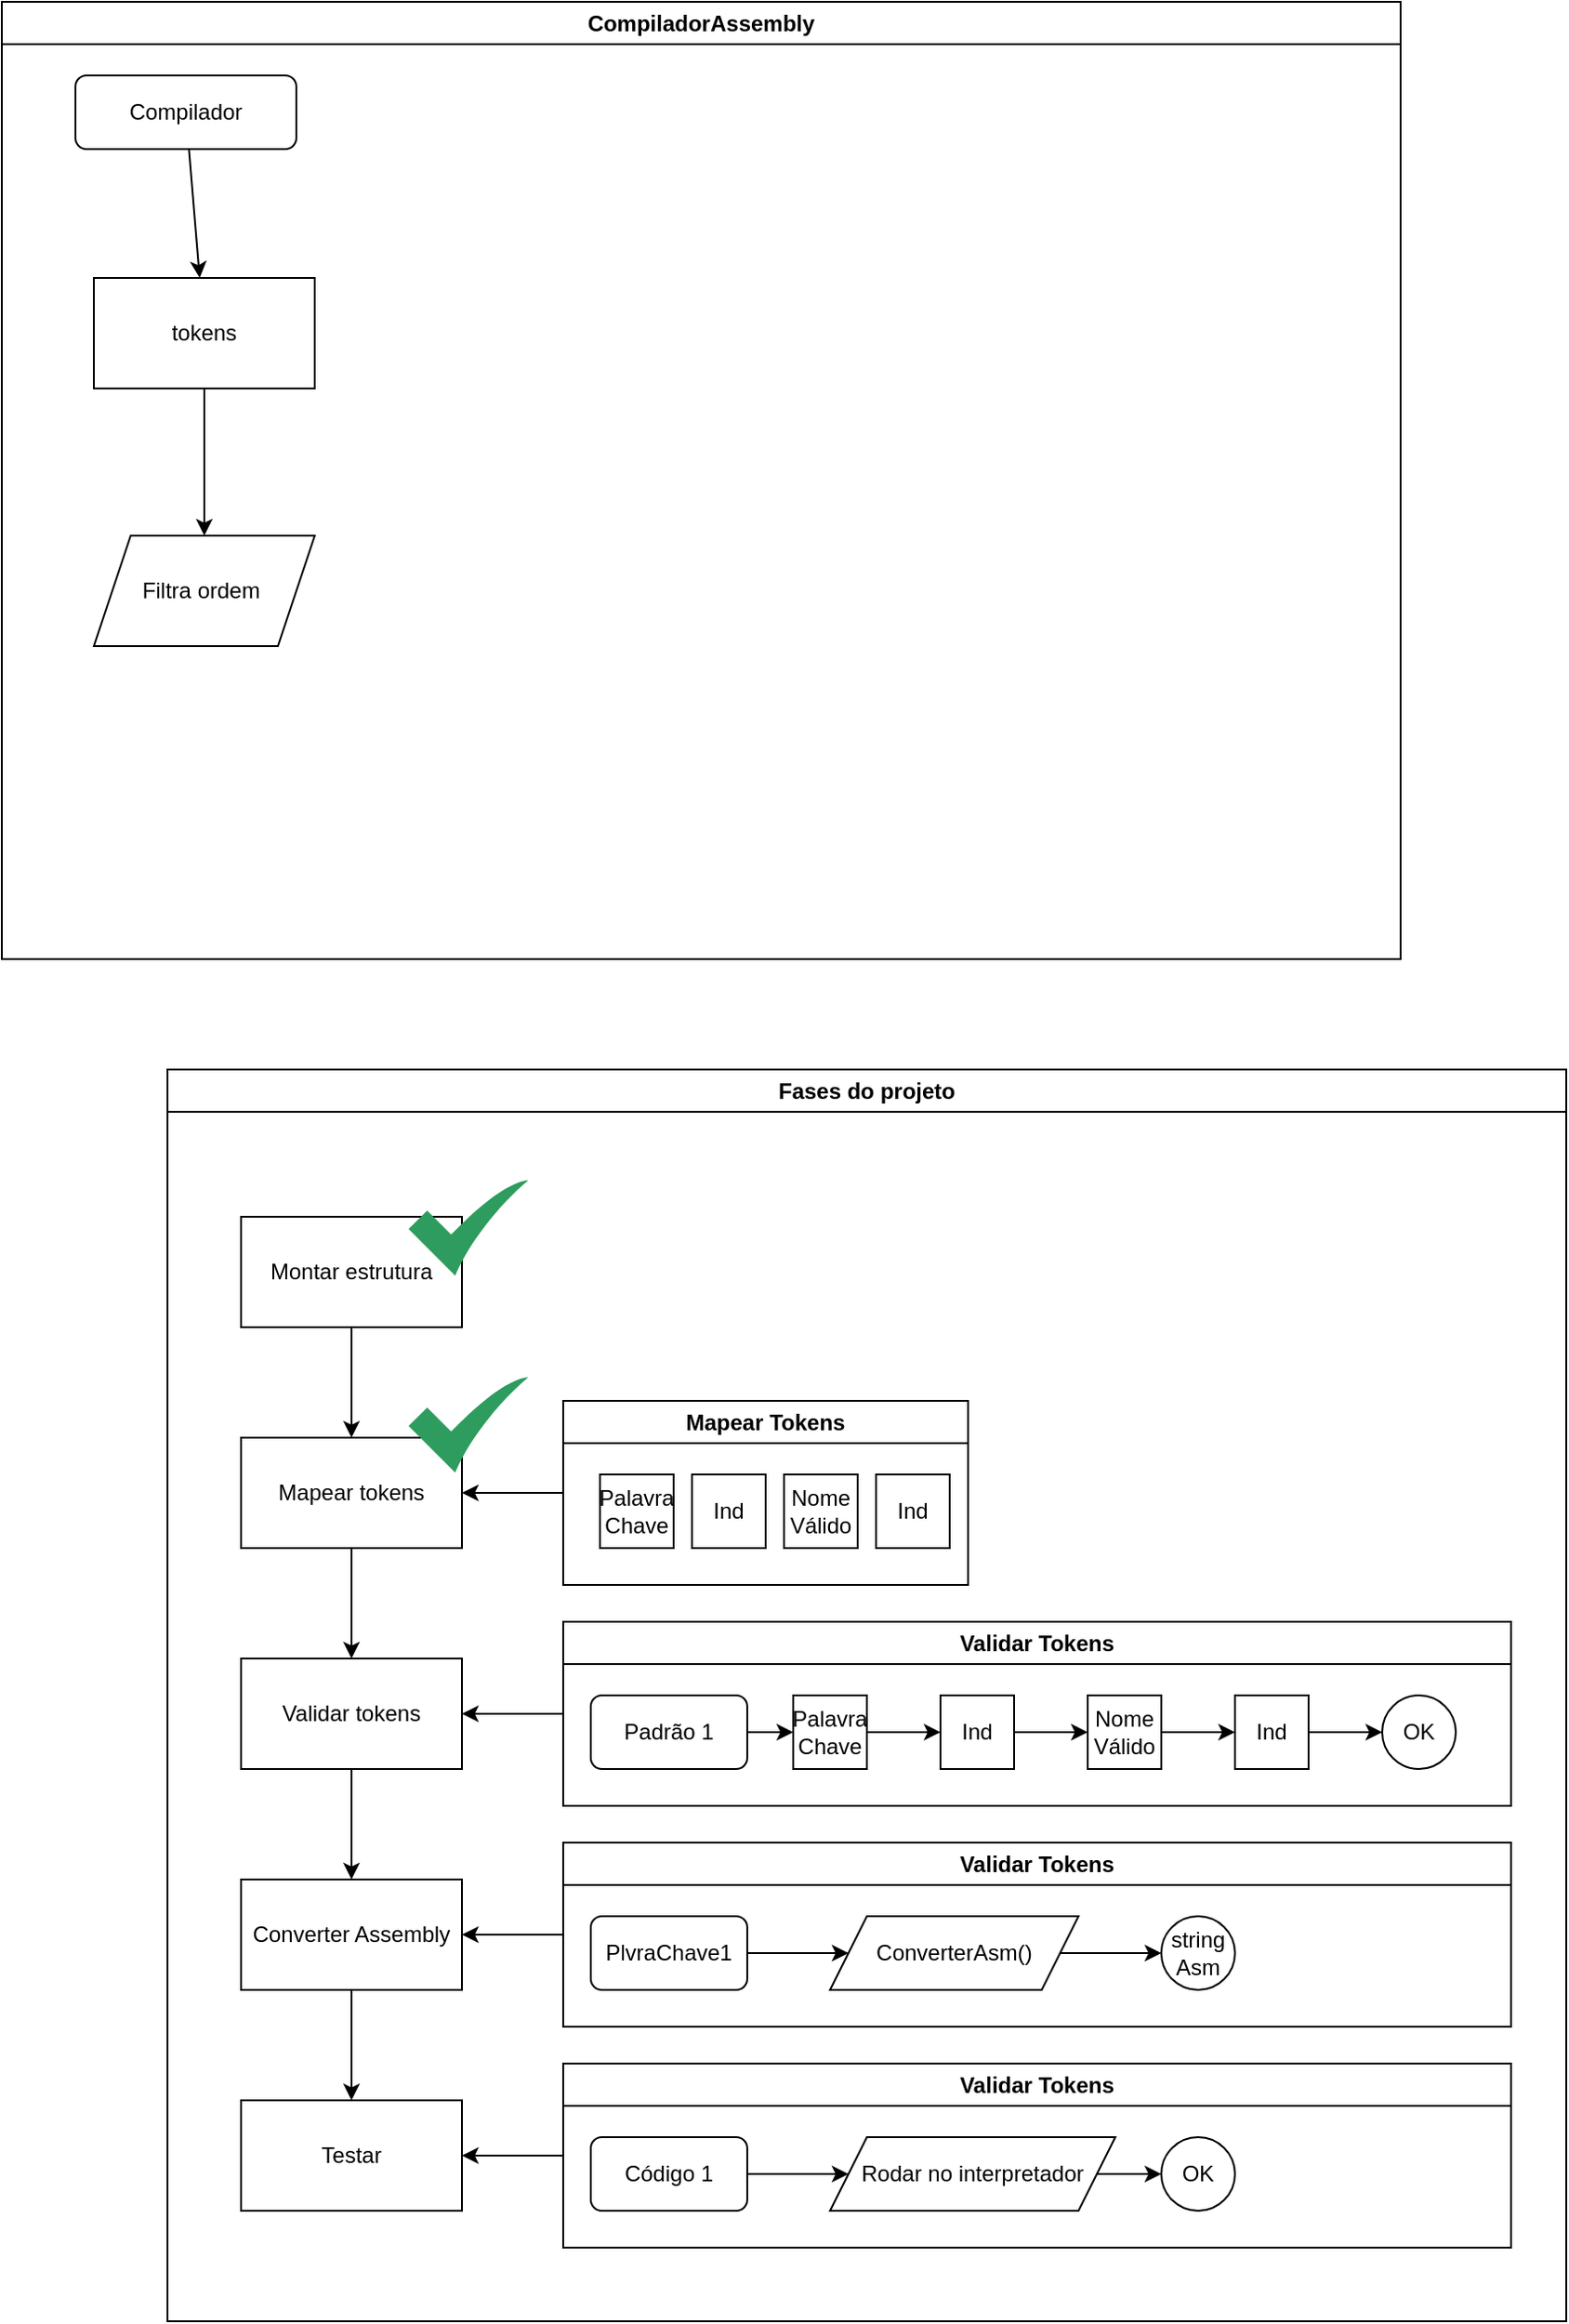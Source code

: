 <mxfile>
    <diagram id="KzIWFTgh3wyKYOgAmELT" name="Página-1">
        <mxGraphModel dx="986" dy="748" grid="0" gridSize="10" guides="1" tooltips="1" connect="1" arrows="1" fold="1" page="1" pageScale="1" pageWidth="850" pageHeight="1100" math="0" shadow="0">
            <root>
                <mxCell id="0"/>
                <mxCell id="1" parent="0"/>
                <mxCell id="2" value="CompiladorAssembly" style="swimlane;whiteSpace=wrap;html=1;" parent="1" vertex="1">
                    <mxGeometry x="10" y="20" width="760" height="520" as="geometry"/>
                </mxCell>
                <mxCell id="5" value="" style="edgeStyle=none;html=1;" edge="1" parent="2" source="3" target="4">
                    <mxGeometry relative="1" as="geometry"/>
                </mxCell>
                <mxCell id="3" value="Compilador" style="rounded=1;whiteSpace=wrap;html=1;" parent="2" vertex="1">
                    <mxGeometry x="40" y="40" width="120" height="40" as="geometry"/>
                </mxCell>
                <mxCell id="7" value="" style="edgeStyle=none;html=1;" edge="1" parent="2" source="4" target="6">
                    <mxGeometry relative="1" as="geometry"/>
                </mxCell>
                <mxCell id="4" value="tokens" style="rounded=0;whiteSpace=wrap;html=1;" vertex="1" parent="2">
                    <mxGeometry x="50" y="150" width="120" height="60" as="geometry"/>
                </mxCell>
                <mxCell id="6" value="Filtra ordem&amp;nbsp;" style="shape=parallelogram;perimeter=parallelogramPerimeter;whiteSpace=wrap;html=1;fixedSize=1;rounded=0;" vertex="1" parent="2">
                    <mxGeometry x="50" y="290" width="120" height="60" as="geometry"/>
                </mxCell>
                <mxCell id="8" value="Fases do projeto" style="swimlane;whiteSpace=wrap;html=1;" vertex="1" parent="1">
                    <mxGeometry x="100" y="600" width="760" height="680" as="geometry"/>
                </mxCell>
                <mxCell id="11" value="" style="edgeStyle=none;html=1;" edge="1" parent="8" source="9" target="10">
                    <mxGeometry relative="1" as="geometry"/>
                </mxCell>
                <mxCell id="9" value="Montar estrutura" style="rounded=0;whiteSpace=wrap;html=1;" vertex="1" parent="8">
                    <mxGeometry x="40" y="80" width="120" height="60" as="geometry"/>
                </mxCell>
                <mxCell id="10" value="Mapear tokens" style="rounded=0;whiteSpace=wrap;html=1;" vertex="1" parent="8">
                    <mxGeometry x="40" y="200" width="120" height="60" as="geometry"/>
                </mxCell>
                <mxCell id="13" value="" style="edgeStyle=none;html=1;" edge="1" parent="8" source="12" target="10">
                    <mxGeometry relative="1" as="geometry"/>
                </mxCell>
                <mxCell id="12" value="Mapear Tokens" style="swimlane;whiteSpace=wrap;html=1;" vertex="1" parent="8">
                    <mxGeometry x="215" y="180" width="220" height="100" as="geometry"/>
                </mxCell>
                <mxCell id="14" value="Palavra Chave" style="rounded=0;whiteSpace=wrap;html=1;" vertex="1" parent="12">
                    <mxGeometry x="20" y="40" width="40" height="40" as="geometry"/>
                </mxCell>
                <mxCell id="15" value="Ind" style="rounded=0;whiteSpace=wrap;html=1;" vertex="1" parent="12">
                    <mxGeometry x="70" y="40" width="40" height="40" as="geometry"/>
                </mxCell>
                <mxCell id="16" value="Nome Válido" style="rounded=0;whiteSpace=wrap;html=1;" vertex="1" parent="12">
                    <mxGeometry x="120" y="40" width="40" height="40" as="geometry"/>
                </mxCell>
                <mxCell id="17" value="Ind" style="rounded=0;whiteSpace=wrap;html=1;" vertex="1" parent="12">
                    <mxGeometry x="170" y="40" width="40" height="40" as="geometry"/>
                </mxCell>
                <mxCell id="35" value="" style="edgeStyle=none;html=1;" edge="1" parent="8" source="18" target="34">
                    <mxGeometry relative="1" as="geometry"/>
                </mxCell>
                <mxCell id="18" value="Validar tokens" style="rounded=0;whiteSpace=wrap;html=1;" vertex="1" parent="8">
                    <mxGeometry x="40" y="320" width="120" height="60" as="geometry"/>
                </mxCell>
                <mxCell id="19" value="" style="edgeStyle=none;html=1;" edge="1" parent="8" source="10" target="18">
                    <mxGeometry relative="1" as="geometry"/>
                </mxCell>
                <mxCell id="25" value="" style="edgeStyle=none;html=1;" edge="1" parent="8" source="20" target="18">
                    <mxGeometry relative="1" as="geometry"/>
                </mxCell>
                <mxCell id="20" value="Validar Tokens" style="swimlane;whiteSpace=wrap;html=1;" vertex="1" parent="8">
                    <mxGeometry x="215" y="300" width="515" height="100" as="geometry"/>
                </mxCell>
                <mxCell id="28" value="" style="edgeStyle=none;html=1;" edge="1" parent="20" source="21" target="22">
                    <mxGeometry relative="1" as="geometry"/>
                </mxCell>
                <mxCell id="21" value="Palavra Chave" style="rounded=0;whiteSpace=wrap;html=1;" vertex="1" parent="20">
                    <mxGeometry x="125" y="40" width="40" height="40" as="geometry"/>
                </mxCell>
                <mxCell id="29" value="" style="edgeStyle=none;html=1;" edge="1" parent="20" source="22" target="23">
                    <mxGeometry relative="1" as="geometry"/>
                </mxCell>
                <mxCell id="22" value="Ind" style="rounded=0;whiteSpace=wrap;html=1;" vertex="1" parent="20">
                    <mxGeometry x="205" y="40" width="40" height="40" as="geometry"/>
                </mxCell>
                <mxCell id="30" value="" style="edgeStyle=none;html=1;" edge="1" parent="20" source="23" target="24">
                    <mxGeometry relative="1" as="geometry"/>
                </mxCell>
                <mxCell id="23" value="Nome Válido" style="rounded=0;whiteSpace=wrap;html=1;" vertex="1" parent="20">
                    <mxGeometry x="285" y="40" width="40" height="40" as="geometry"/>
                </mxCell>
                <mxCell id="32" value="" style="edgeStyle=none;html=1;" edge="1" parent="20" source="24" target="31">
                    <mxGeometry relative="1" as="geometry"/>
                </mxCell>
                <mxCell id="24" value="Ind" style="rounded=0;whiteSpace=wrap;html=1;" vertex="1" parent="20">
                    <mxGeometry x="365" y="40" width="40" height="40" as="geometry"/>
                </mxCell>
                <mxCell id="27" value="" style="edgeStyle=none;html=1;" edge="1" parent="20" source="26" target="21">
                    <mxGeometry relative="1" as="geometry"/>
                </mxCell>
                <mxCell id="26" value="Padrão 1" style="rounded=1;whiteSpace=wrap;html=1;" vertex="1" parent="20">
                    <mxGeometry x="15" y="40" width="85" height="40" as="geometry"/>
                </mxCell>
                <mxCell id="31" value="OK" style="ellipse;whiteSpace=wrap;html=1;rounded=0;" vertex="1" parent="20">
                    <mxGeometry x="445" y="40" width="40" height="40" as="geometry"/>
                </mxCell>
                <mxCell id="59" value="" style="edgeStyle=none;html=1;" edge="1" parent="8" source="34" target="58">
                    <mxGeometry relative="1" as="geometry"/>
                </mxCell>
                <mxCell id="34" value="Converter Assembly" style="rounded=0;whiteSpace=wrap;html=1;" vertex="1" parent="8">
                    <mxGeometry x="40" y="440" width="120" height="60" as="geometry"/>
                </mxCell>
                <mxCell id="48" value="" style="edgeStyle=none;html=1;" edge="1" parent="8" source="36" target="34">
                    <mxGeometry relative="1" as="geometry"/>
                </mxCell>
                <mxCell id="36" value="Validar Tokens" style="swimlane;whiteSpace=wrap;html=1;" vertex="1" parent="8">
                    <mxGeometry x="215" y="420" width="515" height="100" as="geometry"/>
                </mxCell>
                <mxCell id="37" value="" style="edgeStyle=none;html=1;" edge="1" parent="36" target="40">
                    <mxGeometry relative="1" as="geometry">
                        <mxPoint x="165.0" y="60" as="sourcePoint"/>
                    </mxGeometry>
                </mxCell>
                <mxCell id="39" value="" style="edgeStyle=none;html=1;" edge="1" parent="36" target="42">
                    <mxGeometry relative="1" as="geometry">
                        <mxPoint x="245" y="60" as="sourcePoint"/>
                    </mxGeometry>
                </mxCell>
                <mxCell id="41" value="" style="edgeStyle=none;html=1;" edge="1" parent="36" target="44">
                    <mxGeometry relative="1" as="geometry">
                        <mxPoint x="325" y="60" as="sourcePoint"/>
                    </mxGeometry>
                </mxCell>
                <mxCell id="43" value="" style="edgeStyle=none;html=1;" edge="1" parent="36" target="47">
                    <mxGeometry relative="1" as="geometry">
                        <mxPoint x="405" y="60" as="sourcePoint"/>
                    </mxGeometry>
                </mxCell>
                <mxCell id="51" value="" style="edgeStyle=none;html=1;" edge="1" parent="36" source="46" target="49">
                    <mxGeometry relative="1" as="geometry"/>
                </mxCell>
                <mxCell id="46" value="PlvraChave1" style="rounded=1;whiteSpace=wrap;html=1;" vertex="1" parent="36">
                    <mxGeometry x="15" y="40" width="85" height="40" as="geometry"/>
                </mxCell>
                <mxCell id="53" value="" style="edgeStyle=none;html=1;" edge="1" parent="36" source="49" target="52">
                    <mxGeometry relative="1" as="geometry"/>
                </mxCell>
                <mxCell id="49" value="ConverterAsm()" style="shape=parallelogram;perimeter=parallelogramPerimeter;whiteSpace=wrap;html=1;fixedSize=1;" vertex="1" parent="36">
                    <mxGeometry x="145" y="40" width="135" height="40" as="geometry"/>
                </mxCell>
                <mxCell id="52" value="string Asm" style="ellipse;whiteSpace=wrap;html=1;" vertex="1" parent="36">
                    <mxGeometry x="325" y="40" width="40" height="40" as="geometry"/>
                </mxCell>
                <mxCell id="55" value="" style="sketch=0;html=1;aspect=fixed;strokeColor=none;shadow=0;align=center;verticalAlign=top;fillColor=#2D9C5E;shape=mxgraph.gcp2.check" vertex="1" parent="8">
                    <mxGeometry x="131" y="60" width="65" height="52" as="geometry"/>
                </mxCell>
                <mxCell id="56" value="" style="sketch=0;html=1;aspect=fixed;strokeColor=none;shadow=0;align=center;verticalAlign=top;fillColor=#2D9C5E;shape=mxgraph.gcp2.check" vertex="1" parent="8">
                    <mxGeometry x="131" y="167" width="65" height="52" as="geometry"/>
                </mxCell>
                <mxCell id="58" value="Testar" style="rounded=0;whiteSpace=wrap;html=1;" vertex="1" parent="8">
                    <mxGeometry x="40" y="560" width="120" height="60" as="geometry"/>
                </mxCell>
                <mxCell id="70" value="" style="edgeStyle=none;html=1;" edge="1" parent="8" source="60" target="58">
                    <mxGeometry relative="1" as="geometry"/>
                </mxCell>
                <mxCell id="60" value="Validar Tokens" style="swimlane;whiteSpace=wrap;html=1;" vertex="1" parent="8">
                    <mxGeometry x="215" y="540" width="515" height="100" as="geometry"/>
                </mxCell>
                <mxCell id="61" value="" style="edgeStyle=none;html=1;" edge="1" parent="60">
                    <mxGeometry relative="1" as="geometry">
                        <mxPoint x="165.0" y="60" as="sourcePoint"/>
                    </mxGeometry>
                </mxCell>
                <mxCell id="62" value="" style="edgeStyle=none;html=1;" edge="1" parent="60">
                    <mxGeometry relative="1" as="geometry">
                        <mxPoint x="245" y="60" as="sourcePoint"/>
                    </mxGeometry>
                </mxCell>
                <mxCell id="63" value="" style="edgeStyle=none;html=1;" edge="1" parent="60">
                    <mxGeometry relative="1" as="geometry">
                        <mxPoint x="325" y="60" as="sourcePoint"/>
                    </mxGeometry>
                </mxCell>
                <mxCell id="64" value="" style="edgeStyle=none;html=1;" edge="1" parent="60">
                    <mxGeometry relative="1" as="geometry">
                        <mxPoint x="405" y="60" as="sourcePoint"/>
                    </mxGeometry>
                </mxCell>
                <mxCell id="65" value="" style="edgeStyle=none;html=1;" edge="1" parent="60" source="66" target="68">
                    <mxGeometry relative="1" as="geometry"/>
                </mxCell>
                <mxCell id="66" value="Código 1" style="rounded=1;whiteSpace=wrap;html=1;" vertex="1" parent="60">
                    <mxGeometry x="15" y="40" width="85" height="40" as="geometry"/>
                </mxCell>
                <mxCell id="67" value="" style="edgeStyle=none;html=1;" edge="1" parent="60" source="68" target="69">
                    <mxGeometry relative="1" as="geometry"/>
                </mxCell>
                <mxCell id="68" value="Rodar no interpretador" style="shape=parallelogram;perimeter=parallelogramPerimeter;whiteSpace=wrap;html=1;fixedSize=1;" vertex="1" parent="60">
                    <mxGeometry x="145" y="40" width="155" height="40" as="geometry"/>
                </mxCell>
                <mxCell id="69" value="OK" style="ellipse;whiteSpace=wrap;html=1;" vertex="1" parent="60">
                    <mxGeometry x="325" y="40" width="40" height="40" as="geometry"/>
                </mxCell>
            </root>
        </mxGraphModel>
    </diagram>
</mxfile>